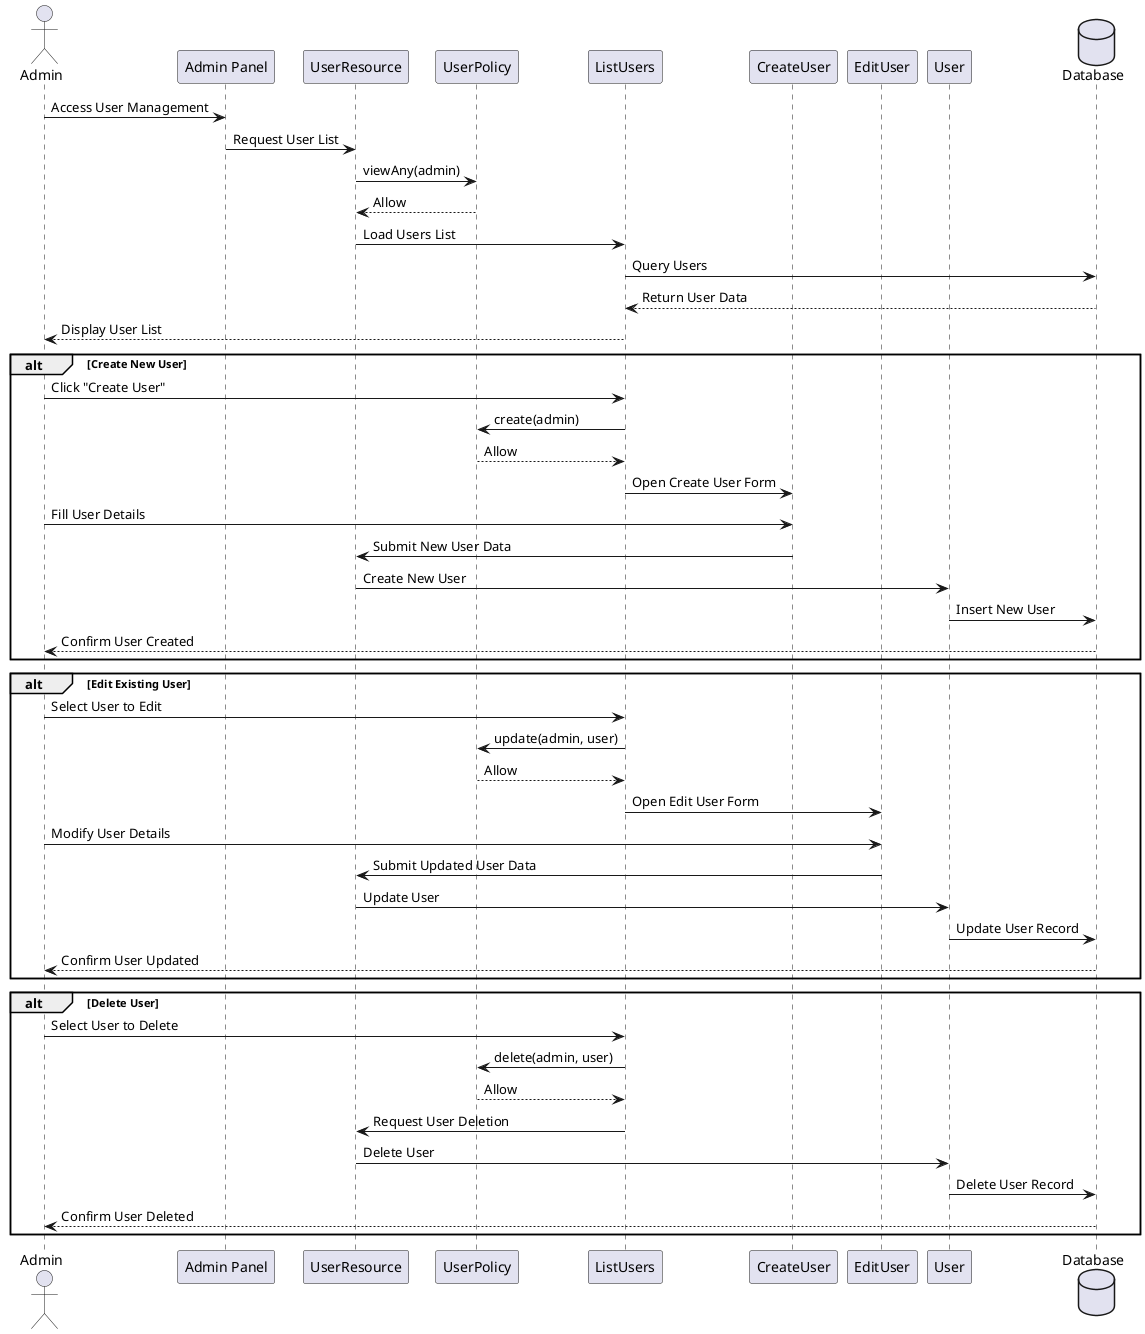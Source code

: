 @startuml
actor Admin
participant "Admin Panel" as FilamentPanel
participant "UserResource" as UserResource
participant "UserPolicy" as UserPolicy
participant "ListUsers" as ListUsers
participant "CreateUser" as CreateUser
participant "EditUser" as EditUser
participant "User" as UserModel
database "Database" as DB

Admin -> FilamentPanel : Access User Management
FilamentPanel -> UserResource : Request User List
UserResource -> UserPolicy : viewAny(admin)
UserPolicy --> UserResource : Allow
UserResource -> ListUsers : Load Users List
ListUsers -> DB : Query Users
DB --> ListUsers : Return User Data
ListUsers --> Admin : Display User List

alt Create New User
    Admin -> ListUsers : Click "Create User"
    ListUsers -> UserPolicy : create(admin)
    UserPolicy --> ListUsers : Allow
    ListUsers -> CreateUser : Open Create User Form
    Admin -> CreateUser : Fill User Details
    CreateUser -> UserResource : Submit New User Data
    UserResource -> UserModel : Create New User
    UserModel -> DB : Insert New User
    DB --> Admin : Confirm User Created
end

alt Edit Existing User
    Admin -> ListUsers : Select User to Edit
    ListUsers -> UserPolicy : update(admin, user)
    UserPolicy --> ListUsers : Allow
    ListUsers -> EditUser : Open Edit User Form
    Admin -> EditUser : Modify User Details
    EditUser -> UserResource : Submit Updated User Data
    UserResource -> UserModel : Update User
    UserModel -> DB : Update User Record
    DB --> Admin : Confirm User Updated
end

alt Delete User
    Admin -> ListUsers : Select User to Delete
    ListUsers -> UserPolicy : delete(admin, user)
    UserPolicy --> ListUsers : Allow
    ListUsers -> UserResource : Request User Deletion
    UserResource -> UserModel : Delete User
    UserModel -> DB : Delete User Record
    DB --> Admin : Confirm User Deleted
end

@enduml
